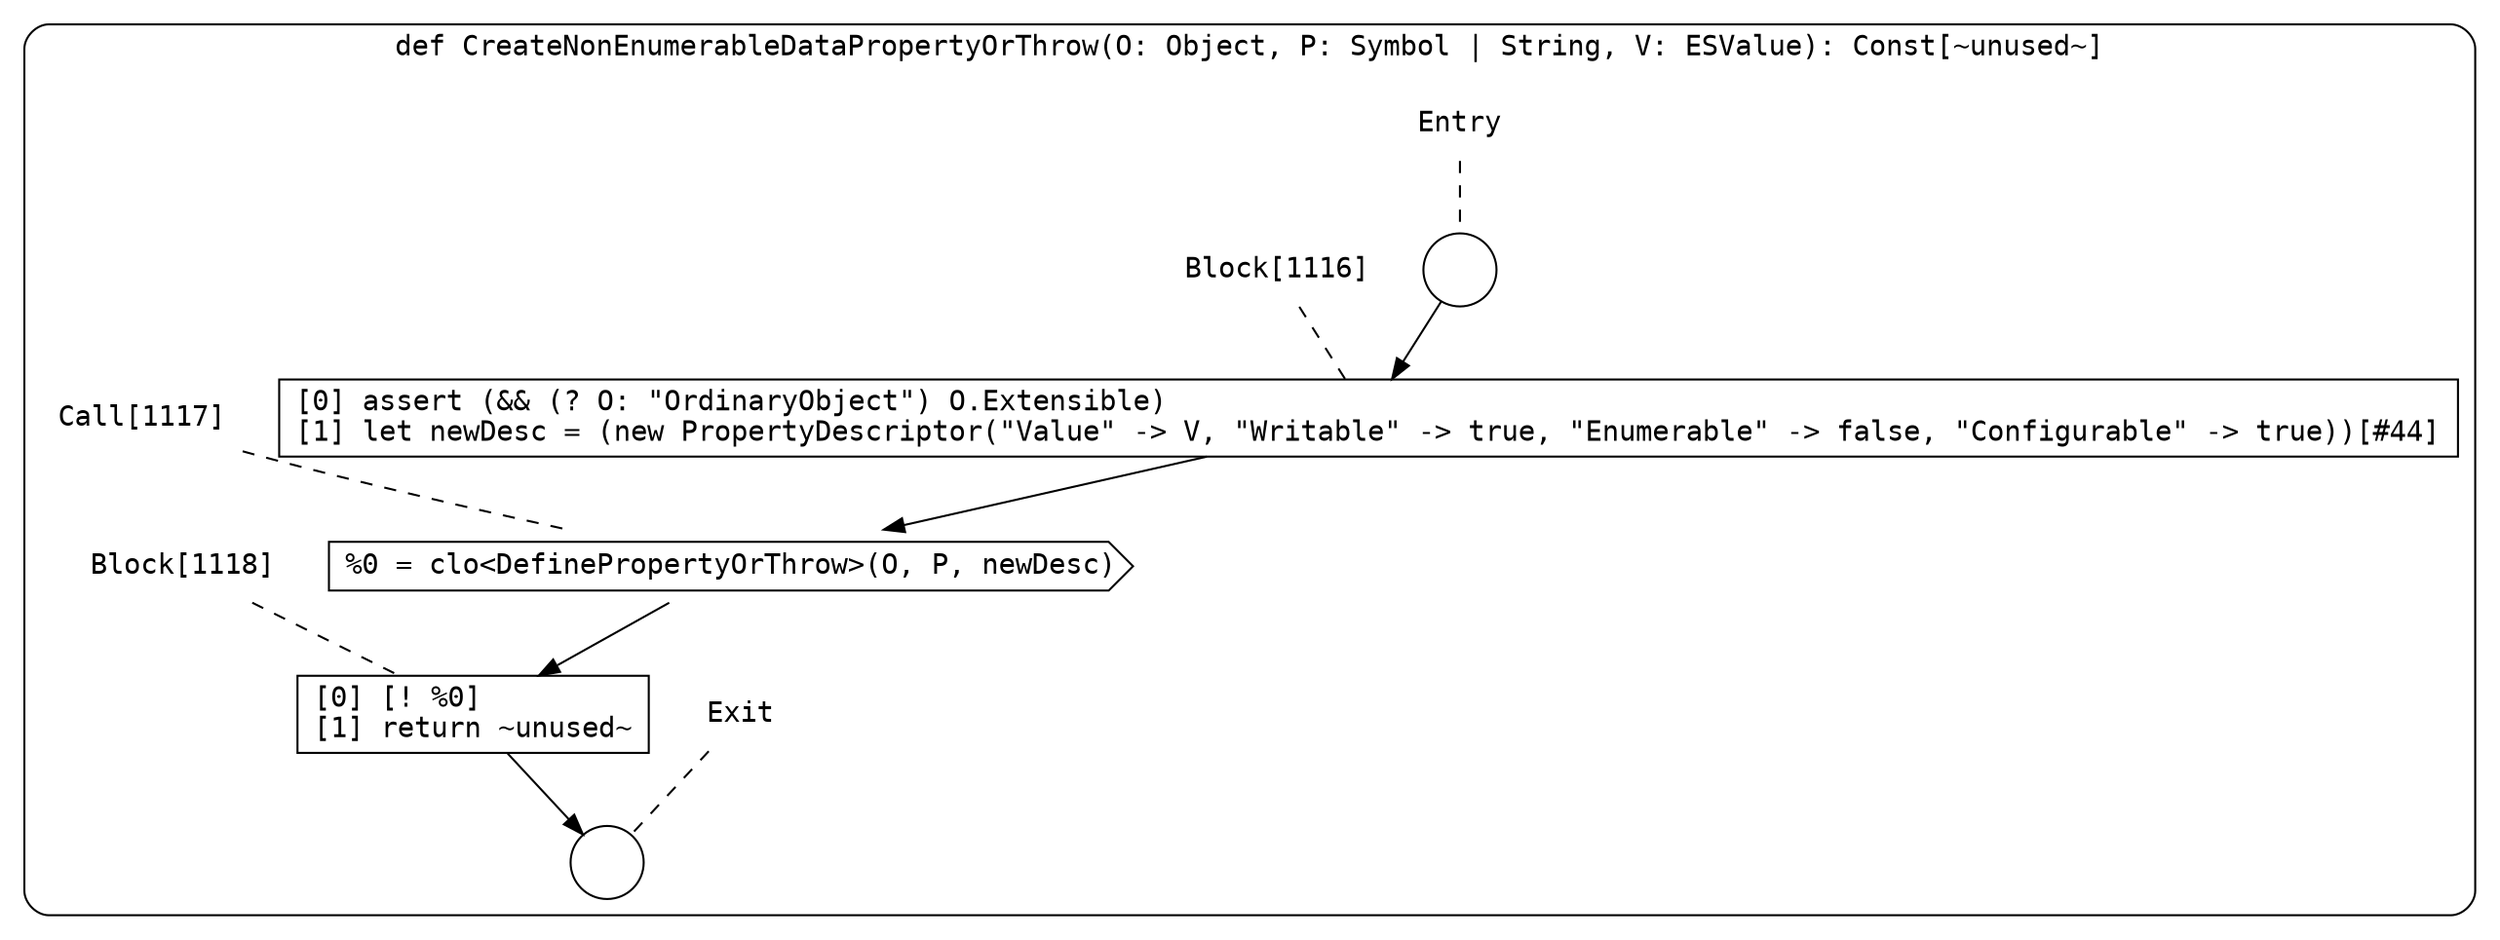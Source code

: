 digraph {
  graph [fontname = "Consolas"]
  node [fontname = "Consolas"]
  edge [fontname = "Consolas"]
  subgraph cluster136 {
    label = "def CreateNonEnumerableDataPropertyOrThrow(O: Object, P: Symbol | String, V: ESValue): Const[~unused~]"
    style = rounded
    cluster136_entry_name [shape=none, label=<<font color="black">Entry</font>>]
    cluster136_entry_name -> cluster136_entry [arrowhead=none, color="black", style=dashed]
    cluster136_entry [shape=circle label=" " color="black" fillcolor="white" style=filled]
    cluster136_entry -> node1116 [color="black"]
    cluster136_exit_name [shape=none, label=<<font color="black">Exit</font>>]
    cluster136_exit_name -> cluster136_exit [arrowhead=none, color="black", style=dashed]
    cluster136_exit [shape=circle label=" " color="black" fillcolor="white" style=filled]
    node1116_name [shape=none, label=<<font color="black">Block[1116]</font>>]
    node1116_name -> node1116 [arrowhead=none, color="black", style=dashed]
    node1116 [shape=box, label=<<font color="black">[0] assert (&amp;&amp; (? O: &quot;OrdinaryObject&quot;) O.Extensible)<BR ALIGN="LEFT"/>[1] let newDesc = (new PropertyDescriptor(&quot;Value&quot; -&gt; V, &quot;Writable&quot; -&gt; true, &quot;Enumerable&quot; -&gt; false, &quot;Configurable&quot; -&gt; true))[#44]<BR ALIGN="LEFT"/></font>> color="black" fillcolor="white", style=filled]
    node1116 -> node1117 [color="black"]
    node1117_name [shape=none, label=<<font color="black">Call[1117]</font>>]
    node1117_name -> node1117 [arrowhead=none, color="black", style=dashed]
    node1117 [shape=cds, label=<<font color="black">%0 = clo&lt;DefinePropertyOrThrow&gt;(O, P, newDesc)</font>> color="black" fillcolor="white", style=filled]
    node1117 -> node1118 [color="black"]
    node1118_name [shape=none, label=<<font color="black">Block[1118]</font>>]
    node1118_name -> node1118 [arrowhead=none, color="black", style=dashed]
    node1118 [shape=box, label=<<font color="black">[0] [! %0]<BR ALIGN="LEFT"/>[1] return ~unused~<BR ALIGN="LEFT"/></font>> color="black" fillcolor="white", style=filled]
    node1118 -> cluster136_exit [color="black"]
  }
}